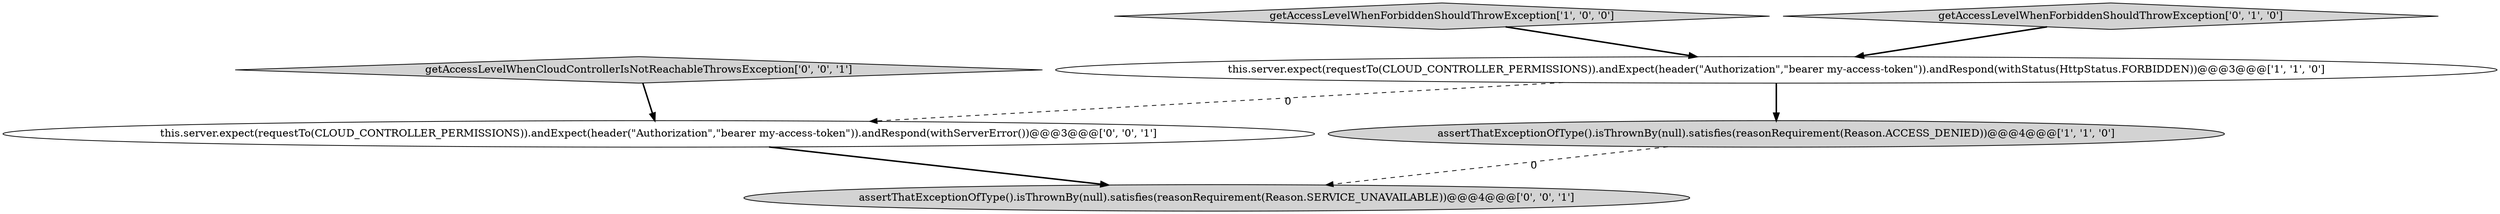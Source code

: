 digraph {
5 [style = filled, label = "getAccessLevelWhenCloudControllerIsNotReachableThrowsException['0', '0', '1']", fillcolor = lightgray, shape = diamond image = "AAA0AAABBB3BBB"];
2 [style = filled, label = "this.server.expect(requestTo(CLOUD_CONTROLLER_PERMISSIONS)).andExpect(header(\"Authorization\",\"bearer my-access-token\")).andRespond(withStatus(HttpStatus.FORBIDDEN))@@@3@@@['1', '1', '0']", fillcolor = white, shape = ellipse image = "AAA0AAABBB1BBB"];
4 [style = filled, label = "this.server.expect(requestTo(CLOUD_CONTROLLER_PERMISSIONS)).andExpect(header(\"Authorization\",\"bearer my-access-token\")).andRespond(withServerError())@@@3@@@['0', '0', '1']", fillcolor = white, shape = ellipse image = "AAA0AAABBB3BBB"];
1 [style = filled, label = "getAccessLevelWhenForbiddenShouldThrowException['1', '0', '0']", fillcolor = lightgray, shape = diamond image = "AAA0AAABBB1BBB"];
6 [style = filled, label = "assertThatExceptionOfType().isThrownBy(null).satisfies(reasonRequirement(Reason.SERVICE_UNAVAILABLE))@@@4@@@['0', '0', '1']", fillcolor = lightgray, shape = ellipse image = "AAA0AAABBB3BBB"];
3 [style = filled, label = "getAccessLevelWhenForbiddenShouldThrowException['0', '1', '0']", fillcolor = lightgray, shape = diamond image = "AAA0AAABBB2BBB"];
0 [style = filled, label = "assertThatExceptionOfType().isThrownBy(null).satisfies(reasonRequirement(Reason.ACCESS_DENIED))@@@4@@@['1', '1', '0']", fillcolor = lightgray, shape = ellipse image = "AAA0AAABBB1BBB"];
1->2 [style = bold, label=""];
2->0 [style = bold, label=""];
0->6 [style = dashed, label="0"];
3->2 [style = bold, label=""];
4->6 [style = bold, label=""];
5->4 [style = bold, label=""];
2->4 [style = dashed, label="0"];
}
